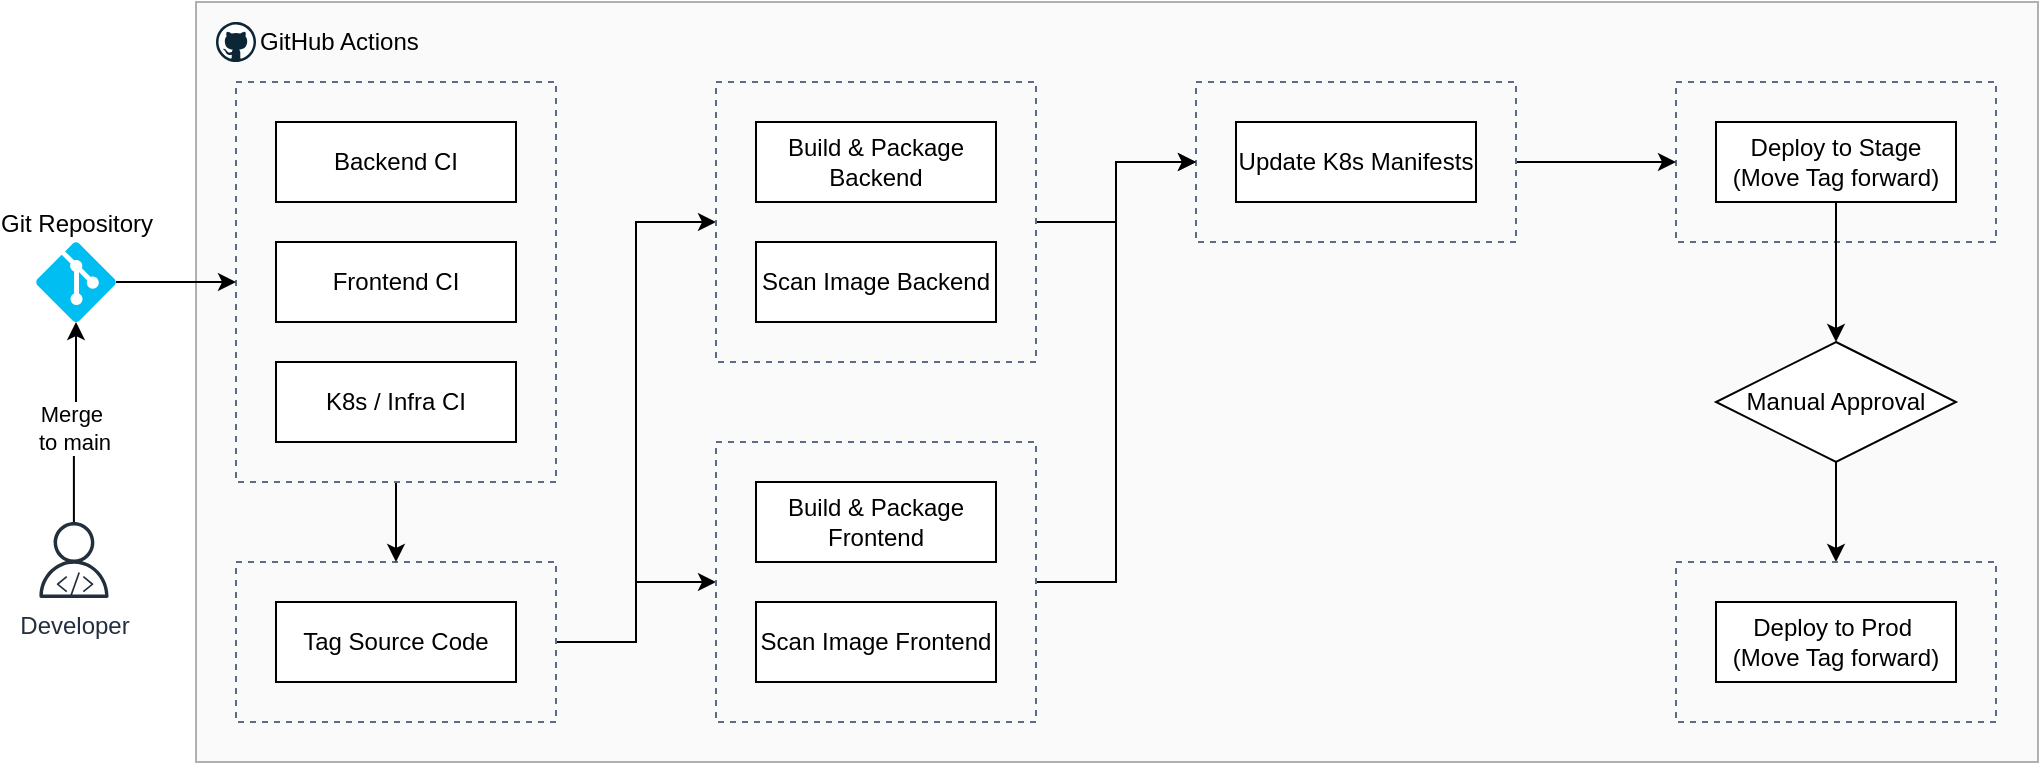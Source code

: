 <mxfile version="26.2.15">
  <diagram id="3A-SG474hHcakifre5BS" name="CI Overview">
    <mxGraphModel dx="1296" dy="729" grid="1" gridSize="10" guides="1" tooltips="1" connect="1" arrows="1" fold="1" page="1" pageScale="1" pageWidth="827" pageHeight="1169" math="0" shadow="0">
      <root>
        <mxCell id="0" />
        <mxCell id="1" parent="0" />
        <mxCell id="p886rlRFZ-vIGTSRAZTp-1" value="" style="fillColor=#f5f5f5;strokeColor=#666666;dashed=0;verticalAlign=top;fontStyle=0;whiteSpace=wrap;html=1;opacity=50;fontColor=#333333;" vertex="1" parent="1">
          <mxGeometry x="240" y="160" width="921" height="380" as="geometry" />
        </mxCell>
        <mxCell id="BTRpaXEIgkvYE1aDCZXI-14" value="" style="fillColor=none;strokeColor=#5A6C86;dashed=1;verticalAlign=top;fontStyle=0;fontColor=#5A6C86;whiteSpace=wrap;html=1;" vertex="1" parent="1">
          <mxGeometry x="980" y="200" width="160" height="80" as="geometry" />
        </mxCell>
        <mxCell id="BTRpaXEIgkvYE1aDCZXI-23" style="edgeStyle=orthogonalEdgeStyle;rounded=0;orthogonalLoop=1;jettySize=auto;html=1;exitX=1;exitY=0.5;exitDx=0;exitDy=0;entryX=0;entryY=0.5;entryDx=0;entryDy=0;" edge="1" parent="1" source="BTRpaXEIgkvYE1aDCZXI-13" target="BTRpaXEIgkvYE1aDCZXI-14">
          <mxGeometry relative="1" as="geometry" />
        </mxCell>
        <mxCell id="BTRpaXEIgkvYE1aDCZXI-13" value="" style="fillColor=none;strokeColor=#5A6C86;dashed=1;verticalAlign=top;fontStyle=0;fontColor=#5A6C86;whiteSpace=wrap;html=1;" vertex="1" parent="1">
          <mxGeometry x="740" y="200" width="160" height="80" as="geometry" />
        </mxCell>
        <mxCell id="BTRpaXEIgkvYE1aDCZXI-11" style="edgeStyle=orthogonalEdgeStyle;rounded=0;orthogonalLoop=1;jettySize=auto;html=1;exitX=1;exitY=0.5;exitDx=0;exitDy=0;entryX=0;entryY=0.5;entryDx=0;entryDy=0;" edge="1" parent="1" source="yYhiXwpW86uRkR4paDHh-2" target="BTRpaXEIgkvYE1aDCZXI-3">
          <mxGeometry relative="1" as="geometry" />
        </mxCell>
        <mxCell id="BTRpaXEIgkvYE1aDCZXI-12" style="edgeStyle=orthogonalEdgeStyle;rounded=0;orthogonalLoop=1;jettySize=auto;html=1;entryX=0;entryY=0.5;entryDx=0;entryDy=0;" edge="1" parent="1" source="yYhiXwpW86uRkR4paDHh-2" target="BTRpaXEIgkvYE1aDCZXI-5">
          <mxGeometry relative="1" as="geometry" />
        </mxCell>
        <mxCell id="yYhiXwpW86uRkR4paDHh-2" value="" style="fillColor=none;strokeColor=#5A6C86;dashed=1;verticalAlign=top;fontStyle=0;fontColor=#5A6C86;whiteSpace=wrap;html=1;" vertex="1" parent="1">
          <mxGeometry x="260" y="440" width="160" height="80" as="geometry" />
        </mxCell>
        <mxCell id="BTRpaXEIgkvYE1aDCZXI-19" style="edgeStyle=orthogonalEdgeStyle;rounded=0;orthogonalLoop=1;jettySize=auto;html=1;entryX=0;entryY=0.5;entryDx=0;entryDy=0;" edge="1" parent="1" source="BTRpaXEIgkvYE1aDCZXI-3" target="BTRpaXEIgkvYE1aDCZXI-13">
          <mxGeometry relative="1" as="geometry" />
        </mxCell>
        <mxCell id="BTRpaXEIgkvYE1aDCZXI-3" value="" style="fillColor=none;strokeColor=#5A6C86;dashed=1;verticalAlign=top;fontStyle=0;fontColor=#5A6C86;whiteSpace=wrap;html=1;" vertex="1" parent="1">
          <mxGeometry x="500" y="200" width="160" height="140" as="geometry" />
        </mxCell>
        <mxCell id="BTRpaXEIgkvYE1aDCZXI-10" style="edgeStyle=orthogonalEdgeStyle;rounded=0;orthogonalLoop=1;jettySize=auto;html=1;entryX=0.5;entryY=0;entryDx=0;entryDy=0;" edge="1" parent="1" source="yYhiXwpW86uRkR4paDHh-1" target="yYhiXwpW86uRkR4paDHh-2">
          <mxGeometry relative="1" as="geometry" />
        </mxCell>
        <mxCell id="yYhiXwpW86uRkR4paDHh-1" value="" style="fillColor=none;strokeColor=#5A6C86;dashed=1;verticalAlign=top;fontStyle=0;fontColor=#5A6C86;whiteSpace=wrap;html=1;" vertex="1" parent="1">
          <mxGeometry x="260" y="200" width="160" height="200" as="geometry" />
        </mxCell>
        <mxCell id="dkZKzIcjTnL6yo5WLYFm-1" value="" style="group" vertex="1" connectable="0" parent="1">
          <mxGeometry x="160" y="420" width="40" height="40" as="geometry" />
        </mxCell>
        <mxCell id="dkZKzIcjTnL6yo5WLYFm-2" value="Developer" style="sketch=0;outlineConnect=0;fontColor=#232F3E;gradientColor=none;fillColor=#232F3D;strokeColor=none;dashed=0;verticalLabelPosition=bottom;verticalAlign=top;align=center;html=1;fontSize=12;fontStyle=0;aspect=fixed;pointerEvents=1;shape=mxgraph.aws4.user;" vertex="1" parent="dkZKzIcjTnL6yo5WLYFm-1">
          <mxGeometry width="38" height="38" as="geometry" />
        </mxCell>
        <mxCell id="dkZKzIcjTnL6yo5WLYFm-3" value="" style="sketch=0;outlineConnect=0;fontColor=#232F3E;gradientColor=none;fillColor=#232F3D;strokeColor=none;dashed=0;verticalLabelPosition=bottom;verticalAlign=top;align=center;html=1;fontSize=12;fontStyle=0;aspect=fixed;pointerEvents=1;shape=mxgraph.aws4.programming_language;" vertex="1" parent="dkZKzIcjTnL6yo5WLYFm-1">
          <mxGeometry x="10.374" y="25.128" width="18.289" height="11.955" as="geometry" />
        </mxCell>
        <mxCell id="dkZKzIcjTnL6yo5WLYFm-4" value="GitHub Actions" style="dashed=0;outlineConnect=0;html=1;align=left;labelPosition=right;verticalLabelPosition=middle;verticalAlign=middle;shape=mxgraph.weblogos.github" vertex="1" parent="1">
          <mxGeometry x="250" y="170" width="20" height="20" as="geometry" />
        </mxCell>
        <mxCell id="BTRpaXEIgkvYE1aDCZXI-8" style="edgeStyle=orthogonalEdgeStyle;rounded=0;orthogonalLoop=1;jettySize=auto;html=1;exitX=1;exitY=0.5;exitDx=0;exitDy=0;exitPerimeter=0;entryX=0;entryY=0.5;entryDx=0;entryDy=0;" edge="1" parent="1" source="dkZKzIcjTnL6yo5WLYFm-5" target="yYhiXwpW86uRkR4paDHh-1">
          <mxGeometry relative="1" as="geometry" />
        </mxCell>
        <mxCell id="dkZKzIcjTnL6yo5WLYFm-5" value="Git Repository" style="verticalLabelPosition=top;html=1;verticalAlign=bottom;align=center;strokeColor=none;fillColor=#00BEF2;shape=mxgraph.azure.git_repository;labelPosition=center;" vertex="1" parent="1">
          <mxGeometry x="160" y="280" width="40" height="40" as="geometry" />
        </mxCell>
        <mxCell id="dkZKzIcjTnL6yo5WLYFm-6" style="edgeStyle=orthogonalEdgeStyle;rounded=0;orthogonalLoop=1;jettySize=auto;html=1;entryX=0.5;entryY=1;entryDx=0;entryDy=0;entryPerimeter=0;" edge="1" parent="1" source="dkZKzIcjTnL6yo5WLYFm-2" target="dkZKzIcjTnL6yo5WLYFm-5">
          <mxGeometry relative="1" as="geometry">
            <mxPoint y="390" as="targetPoint" />
            <Array as="points">
              <mxPoint x="179" y="370" />
              <mxPoint x="180" y="370" />
            </Array>
          </mxGeometry>
        </mxCell>
        <mxCell id="dkZKzIcjTnL6yo5WLYFm-7" value="Merge&amp;nbsp;&lt;div&gt;to main&lt;/div&gt;" style="edgeLabel;html=1;align=center;verticalAlign=middle;resizable=0;points=[];" vertex="1" connectable="0" parent="dkZKzIcjTnL6yo5WLYFm-6">
          <mxGeometry x="-0.069" relative="1" as="geometry">
            <mxPoint as="offset" />
          </mxGeometry>
        </mxCell>
        <mxCell id="FF5Q7Dq5cBfLRJ2zaapp-1" value="Backend CI" style="rounded=0;whiteSpace=wrap;html=1;" vertex="1" parent="1">
          <mxGeometry x="280" y="220" width="120" height="40" as="geometry" />
        </mxCell>
        <mxCell id="FF5Q7Dq5cBfLRJ2zaapp-2" value="Frontend CI" style="rounded=0;whiteSpace=wrap;html=1;" vertex="1" parent="1">
          <mxGeometry x="280" y="280" width="120" height="40" as="geometry" />
        </mxCell>
        <mxCell id="FF5Q7Dq5cBfLRJ2zaapp-3" value="K8s / Infra CI" style="rounded=0;whiteSpace=wrap;html=1;" vertex="1" parent="1">
          <mxGeometry x="280" y="340" width="120" height="40" as="geometry" />
        </mxCell>
        <mxCell id="FF5Q7Dq5cBfLRJ2zaapp-7" value="Tag Source Code" style="rounded=0;whiteSpace=wrap;html=1;" vertex="1" parent="1">
          <mxGeometry x="280" y="460" width="120" height="40" as="geometry" />
        </mxCell>
        <mxCell id="FF5Q7Dq5cBfLRJ2zaapp-9" value="Scan Image Backend" style="rounded=0;whiteSpace=wrap;html=1;" vertex="1" parent="1">
          <mxGeometry x="520" y="280" width="120" height="40" as="geometry" />
        </mxCell>
        <mxCell id="FF5Q7Dq5cBfLRJ2zaapp-12" value="Build &amp;amp; Package Backend" style="rounded=0;whiteSpace=wrap;html=1;" vertex="1" parent="1">
          <mxGeometry x="520" y="220" width="120" height="40" as="geometry" />
        </mxCell>
        <mxCell id="FF5Q7Dq5cBfLRJ2zaapp-26" style="edgeStyle=orthogonalEdgeStyle;rounded=0;orthogonalLoop=1;jettySize=auto;html=1;entryX=0.5;entryY=0;entryDx=0;entryDy=0;" edge="1" parent="1" source="FF5Q7Dq5cBfLRJ2zaapp-19" target="FF5Q7Dq5cBfLRJ2zaapp-25">
          <mxGeometry relative="1" as="geometry" />
        </mxCell>
        <mxCell id="FF5Q7Dq5cBfLRJ2zaapp-19" value="Deploy to Stage&lt;div&gt;(Move Tag forward)&lt;/div&gt;" style="rounded=0;whiteSpace=wrap;html=1;" vertex="1" parent="1">
          <mxGeometry x="1000" y="220" width="120" height="40" as="geometry" />
        </mxCell>
        <mxCell id="BTRpaXEIgkvYE1aDCZXI-24" style="edgeStyle=orthogonalEdgeStyle;rounded=0;orthogonalLoop=1;jettySize=auto;html=1;exitX=0.5;exitY=1;exitDx=0;exitDy=0;entryX=0.5;entryY=0;entryDx=0;entryDy=0;" edge="1" parent="1" source="FF5Q7Dq5cBfLRJ2zaapp-25" target="BTRpaXEIgkvYE1aDCZXI-21">
          <mxGeometry relative="1" as="geometry" />
        </mxCell>
        <mxCell id="FF5Q7Dq5cBfLRJ2zaapp-25" value="Manual Approval" style="rhombus;whiteSpace=wrap;html=1;" vertex="1" parent="1">
          <mxGeometry x="1000" y="330" width="120" height="60" as="geometry" />
        </mxCell>
        <mxCell id="BTRpaXEIgkvYE1aDCZXI-20" style="edgeStyle=orthogonalEdgeStyle;rounded=0;orthogonalLoop=1;jettySize=auto;html=1;entryX=0;entryY=0.5;entryDx=0;entryDy=0;" edge="1" parent="1" source="BTRpaXEIgkvYE1aDCZXI-5" target="BTRpaXEIgkvYE1aDCZXI-13">
          <mxGeometry relative="1" as="geometry" />
        </mxCell>
        <mxCell id="BTRpaXEIgkvYE1aDCZXI-5" value="" style="fillColor=none;strokeColor=#5A6C86;dashed=1;verticalAlign=top;fontStyle=0;fontColor=#5A6C86;whiteSpace=wrap;html=1;" vertex="1" parent="1">
          <mxGeometry x="500" y="380" width="160" height="140" as="geometry" />
        </mxCell>
        <mxCell id="BTRpaXEIgkvYE1aDCZXI-6" value="Scan Image Frontend" style="rounded=0;whiteSpace=wrap;html=1;" vertex="1" parent="1">
          <mxGeometry x="520" y="460" width="120" height="40" as="geometry" />
        </mxCell>
        <mxCell id="BTRpaXEIgkvYE1aDCZXI-7" value="Build &amp;amp; Package Frontend" style="rounded=0;whiteSpace=wrap;html=1;" vertex="1" parent="1">
          <mxGeometry x="520" y="400" width="120" height="40" as="geometry" />
        </mxCell>
        <mxCell id="BTRpaXEIgkvYE1aDCZXI-15" value="Update K8s Manifests" style="rounded=0;whiteSpace=wrap;html=1;" vertex="1" parent="1">
          <mxGeometry x="760" y="220" width="120" height="40" as="geometry" />
        </mxCell>
        <mxCell id="BTRpaXEIgkvYE1aDCZXI-21" value="" style="fillColor=none;strokeColor=#5A6C86;dashed=1;verticalAlign=top;fontStyle=0;fontColor=#5A6C86;whiteSpace=wrap;html=1;" vertex="1" parent="1">
          <mxGeometry x="980" y="440" width="160" height="80" as="geometry" />
        </mxCell>
        <mxCell id="BTRpaXEIgkvYE1aDCZXI-22" value="Deploy to Prod&amp;nbsp;&lt;div&gt;(Move Tag forward)&lt;/div&gt;" style="rounded=0;whiteSpace=wrap;html=1;" vertex="1" parent="1">
          <mxGeometry x="1000" y="460" width="120" height="40" as="geometry" />
        </mxCell>
      </root>
    </mxGraphModel>
  </diagram>
</mxfile>
